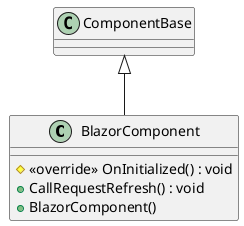 @startuml BlazorComponent
class BlazorComponent  {
    # <<override>> OnInitialized() : void
    + CallRequestRefresh() : void
    + BlazorComponent()
}
ComponentBase <|-- BlazorComponent
@enduml